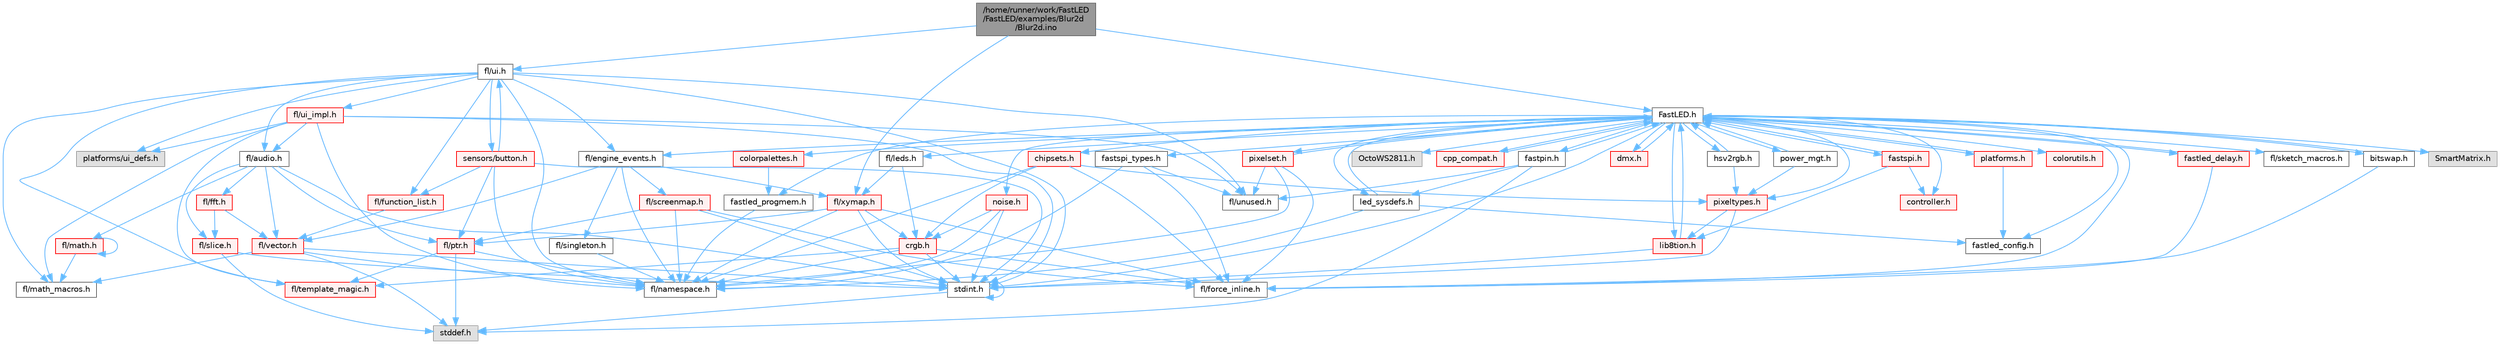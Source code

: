 digraph "/home/runner/work/FastLED/FastLED/examples/Blur2d/Blur2d.ino"
{
 // INTERACTIVE_SVG=YES
 // LATEX_PDF_SIZE
  bgcolor="transparent";
  edge [fontname=Helvetica,fontsize=10,labelfontname=Helvetica,labelfontsize=10];
  node [fontname=Helvetica,fontsize=10,shape=box,height=0.2,width=0.4];
  Node1 [id="Node000001",label="/home/runner/work/FastLED\l/FastLED/examples/Blur2d\l/Blur2d.ino",height=0.2,width=0.4,color="gray40", fillcolor="grey60", style="filled", fontcolor="black",tooltip=" "];
  Node1 -> Node2 [id="edge1_Node000001_Node000002",color="steelblue1",style="solid",tooltip=" "];
  Node2 [id="Node000002",label="fl/ui.h",height=0.2,width=0.4,color="grey40", fillcolor="white", style="filled",URL="$d9/d3b/ui_8h.html",tooltip=" "];
  Node2 -> Node3 [id="edge2_Node000002_Node000003",color="steelblue1",style="solid",tooltip=" "];
  Node3 [id="Node000003",label="stdint.h",height=0.2,width=0.4,color="grey40", fillcolor="white", style="filled",URL="$df/dd8/stdint_8h.html",tooltip=" "];
  Node3 -> Node4 [id="edge3_Node000003_Node000004",color="steelblue1",style="solid",tooltip=" "];
  Node4 [id="Node000004",label="stddef.h",height=0.2,width=0.4,color="grey60", fillcolor="#E0E0E0", style="filled",tooltip=" "];
  Node3 -> Node3 [id="edge4_Node000003_Node000003",color="steelblue1",style="solid",tooltip=" "];
  Node2 -> Node5 [id="edge5_Node000002_Node000005",color="steelblue1",style="solid",tooltip=" "];
  Node5 [id="Node000005",label="fl/audio.h",height=0.2,width=0.4,color="grey40", fillcolor="white", style="filled",URL="$da/d09/audio_8h.html",tooltip=" "];
  Node5 -> Node6 [id="edge6_Node000005_Node000006",color="steelblue1",style="solid",tooltip=" "];
  Node6 [id="Node000006",label="fl/fft.h",height=0.2,width=0.4,color="red", fillcolor="#FFF0F0", style="filled",URL="$d7/d76/fft_8h.html",tooltip=" "];
  Node6 -> Node28 [id="edge7_Node000006_Node000028",color="steelblue1",style="solid",tooltip=" "];
  Node28 [id="Node000028",label="fl/slice.h",height=0.2,width=0.4,color="red", fillcolor="#FFF0F0", style="filled",URL="$d0/d48/slice_8h.html",tooltip=" "];
  Node28 -> Node4 [id="edge8_Node000028_Node000004",color="steelblue1",style="solid",tooltip=" "];
  Node28 -> Node3 [id="edge9_Node000028_Node000003",color="steelblue1",style="solid",tooltip=" "];
  Node6 -> Node22 [id="edge10_Node000006_Node000022",color="steelblue1",style="solid",tooltip=" "];
  Node22 [id="Node000022",label="fl/vector.h",height=0.2,width=0.4,color="red", fillcolor="#FFF0F0", style="filled",URL="$d6/d68/vector_8h.html",tooltip=" "];
  Node22 -> Node4 [id="edge11_Node000022_Node000004",color="steelblue1",style="solid",tooltip=" "];
  Node22 -> Node3 [id="edge12_Node000022_Node000003",color="steelblue1",style="solid",tooltip=" "];
  Node22 -> Node17 [id="edge13_Node000022_Node000017",color="steelblue1",style="solid",tooltip=" "];
  Node17 [id="Node000017",label="fl/math_macros.h",height=0.2,width=0.4,color="grey40", fillcolor="white", style="filled",URL="$d8/db8/math__macros_8h.html",tooltip=" "];
  Node22 -> Node18 [id="edge14_Node000022_Node000018",color="steelblue1",style="solid",tooltip=" "];
  Node18 [id="Node000018",label="fl/namespace.h",height=0.2,width=0.4,color="grey40", fillcolor="white", style="filled",URL="$df/d2a/namespace_8h.html",tooltip="Implements the FastLED namespace macros."];
  Node5 -> Node13 [id="edge15_Node000005_Node000013",color="steelblue1",style="solid",tooltip=" "];
  Node13 [id="Node000013",label="fl/math.h",height=0.2,width=0.4,color="red", fillcolor="#FFF0F0", style="filled",URL="$df/db1/math_8h.html",tooltip=" "];
  Node13 -> Node17 [id="edge16_Node000013_Node000017",color="steelblue1",style="solid",tooltip=" "];
  Node13 -> Node13 [id="edge17_Node000013_Node000013",color="steelblue1",style="solid",tooltip=" "];
  Node5 -> Node19 [id="edge18_Node000005_Node000019",color="steelblue1",style="solid",tooltip=" "];
  Node19 [id="Node000019",label="fl/ptr.h",height=0.2,width=0.4,color="red", fillcolor="#FFF0F0", style="filled",URL="$dd/d98/ptr_8h.html",tooltip=" "];
  Node19 -> Node4 [id="edge19_Node000019_Node000004",color="steelblue1",style="solid",tooltip=" "];
  Node19 -> Node18 [id="edge20_Node000019_Node000018",color="steelblue1",style="solid",tooltip=" "];
  Node19 -> Node20 [id="edge21_Node000019_Node000020",color="steelblue1",style="solid",tooltip=" "];
  Node20 [id="Node000020",label="fl/template_magic.h",height=0.2,width=0.4,color="red", fillcolor="#FFF0F0", style="filled",URL="$d8/d0c/template__magic_8h.html",tooltip=" "];
  Node5 -> Node28 [id="edge22_Node000005_Node000028",color="steelblue1",style="solid",tooltip=" "];
  Node5 -> Node22 [id="edge23_Node000005_Node000022",color="steelblue1",style="solid",tooltip=" "];
  Node5 -> Node3 [id="edge24_Node000005_Node000003",color="steelblue1",style="solid",tooltip=" "];
  Node2 -> Node29 [id="edge25_Node000002_Node000029",color="steelblue1",style="solid",tooltip=" "];
  Node29 [id="Node000029",label="fl/engine_events.h",height=0.2,width=0.4,color="grey40", fillcolor="white", style="filled",URL="$db/dc0/engine__events_8h.html",tooltip=" "];
  Node29 -> Node18 [id="edge26_Node000029_Node000018",color="steelblue1",style="solid",tooltip=" "];
  Node29 -> Node30 [id="edge27_Node000029_Node000030",color="steelblue1",style="solid",tooltip=" "];
  Node30 [id="Node000030",label="fl/screenmap.h",height=0.2,width=0.4,color="red", fillcolor="#FFF0F0", style="filled",URL="$d7/d97/screenmap_8h.html",tooltip=" "];
  Node30 -> Node3 [id="edge28_Node000030_Node000003",color="steelblue1",style="solid",tooltip=" "];
  Node30 -> Node15 [id="edge29_Node000030_Node000015",color="steelblue1",style="solid",tooltip=" "];
  Node15 [id="Node000015",label="fl/force_inline.h",height=0.2,width=0.4,color="grey40", fillcolor="white", style="filled",URL="$d4/d64/force__inline_8h.html",tooltip=" "];
  Node30 -> Node19 [id="edge30_Node000030_Node000019",color="steelblue1",style="solid",tooltip=" "];
  Node30 -> Node18 [id="edge31_Node000030_Node000018",color="steelblue1",style="solid",tooltip=" "];
  Node29 -> Node36 [id="edge32_Node000029_Node000036",color="steelblue1",style="solid",tooltip=" "];
  Node36 [id="Node000036",label="fl/singleton.h",height=0.2,width=0.4,color="grey40", fillcolor="white", style="filled",URL="$d4/d0b/singleton_8h.html",tooltip=" "];
  Node36 -> Node18 [id="edge33_Node000036_Node000018",color="steelblue1",style="solid",tooltip=" "];
  Node29 -> Node22 [id="edge34_Node000029_Node000022",color="steelblue1",style="solid",tooltip=" "];
  Node29 -> Node37 [id="edge35_Node000029_Node000037",color="steelblue1",style="solid",tooltip=" "];
  Node37 [id="Node000037",label="fl/xymap.h",height=0.2,width=0.4,color="red", fillcolor="#FFF0F0", style="filled",URL="$da/d61/xymap_8h.html",tooltip=" "];
  Node37 -> Node3 [id="edge36_Node000037_Node000003",color="steelblue1",style="solid",tooltip=" "];
  Node37 -> Node38 [id="edge37_Node000037_Node000038",color="steelblue1",style="solid",tooltip=" "];
  Node38 [id="Node000038",label="crgb.h",height=0.2,width=0.4,color="red", fillcolor="#FFF0F0", style="filled",URL="$db/dd1/crgb_8h.html",tooltip="Defines the red, green, and blue (RGB) pixel struct."];
  Node38 -> Node3 [id="edge38_Node000038_Node000003",color="steelblue1",style="solid",tooltip=" "];
  Node38 -> Node18 [id="edge39_Node000038_Node000018",color="steelblue1",style="solid",tooltip=" "];
  Node38 -> Node15 [id="edge40_Node000038_Node000015",color="steelblue1",style="solid",tooltip=" "];
  Node38 -> Node20 [id="edge41_Node000038_Node000020",color="steelblue1",style="solid",tooltip=" "];
  Node37 -> Node15 [id="edge42_Node000037_Node000015",color="steelblue1",style="solid",tooltip=" "];
  Node37 -> Node18 [id="edge43_Node000037_Node000018",color="steelblue1",style="solid",tooltip=" "];
  Node37 -> Node19 [id="edge44_Node000037_Node000019",color="steelblue1",style="solid",tooltip=" "];
  Node2 -> Node43 [id="edge45_Node000002_Node000043",color="steelblue1",style="solid",tooltip=" "];
  Node43 [id="Node000043",label="fl/function_list.h",height=0.2,width=0.4,color="red", fillcolor="#FFF0F0", style="filled",URL="$d0/d64/function__list_8h.html",tooltip=" "];
  Node43 -> Node22 [id="edge46_Node000043_Node000022",color="steelblue1",style="solid",tooltip=" "];
  Node2 -> Node17 [id="edge47_Node000002_Node000017",color="steelblue1",style="solid",tooltip=" "];
  Node2 -> Node18 [id="edge48_Node000002_Node000018",color="steelblue1",style="solid",tooltip=" "];
  Node2 -> Node20 [id="edge49_Node000002_Node000020",color="steelblue1",style="solid",tooltip=" "];
  Node2 -> Node45 [id="edge50_Node000002_Node000045",color="steelblue1",style="solid",tooltip=" "];
  Node45 [id="Node000045",label="fl/ui_impl.h",height=0.2,width=0.4,color="red", fillcolor="#FFF0F0", style="filled",URL="$d6/dc0/ui__impl_8h.html",tooltip=" "];
  Node45 -> Node3 [id="edge51_Node000045_Node000003",color="steelblue1",style="solid",tooltip=" "];
  Node45 -> Node5 [id="edge52_Node000045_Node000005",color="steelblue1",style="solid",tooltip=" "];
  Node45 -> Node17 [id="edge53_Node000045_Node000017",color="steelblue1",style="solid",tooltip=" "];
  Node45 -> Node18 [id="edge54_Node000045_Node000018",color="steelblue1",style="solid",tooltip=" "];
  Node45 -> Node20 [id="edge55_Node000045_Node000020",color="steelblue1",style="solid",tooltip=" "];
  Node45 -> Node26 [id="edge56_Node000045_Node000026",color="steelblue1",style="solid",tooltip=" "];
  Node26 [id="Node000026",label="fl/unused.h",height=0.2,width=0.4,color="grey40", fillcolor="white", style="filled",URL="$d8/d4b/unused_8h.html",tooltip=" "];
  Node45 -> Node49 [id="edge57_Node000045_Node000049",color="steelblue1",style="solid",tooltip=" "];
  Node49 [id="Node000049",label="platforms/ui_defs.h",height=0.2,width=0.4,color="grey60", fillcolor="#E0E0E0", style="filled",tooltip=" "];
  Node2 -> Node26 [id="edge58_Node000002_Node000026",color="steelblue1",style="solid",tooltip=" "];
  Node2 -> Node49 [id="edge59_Node000002_Node000049",color="steelblue1",style="solid",tooltip=" "];
  Node2 -> Node50 [id="edge60_Node000002_Node000050",color="steelblue1",style="solid",tooltip=" "];
  Node50 [id="Node000050",label="sensors/button.h",height=0.2,width=0.4,color="red", fillcolor="#FFF0F0", style="filled",URL="$d7/d0e/button_8h.html",tooltip=" "];
  Node50 -> Node3 [id="edge61_Node000050_Node000003",color="steelblue1",style="solid",tooltip=" "];
  Node50 -> Node43 [id="edge62_Node000050_Node000043",color="steelblue1",style="solid",tooltip=" "];
  Node50 -> Node18 [id="edge63_Node000050_Node000018",color="steelblue1",style="solid",tooltip=" "];
  Node50 -> Node19 [id="edge64_Node000050_Node000019",color="steelblue1",style="solid",tooltip=" "];
  Node50 -> Node2 [id="edge65_Node000050_Node000002",color="steelblue1",style="solid",tooltip=" "];
  Node1 -> Node37 [id="edge66_Node000001_Node000037",color="steelblue1",style="solid",tooltip=" "];
  Node1 -> Node52 [id="edge67_Node000001_Node000052",color="steelblue1",style="solid",tooltip=" "];
  Node52 [id="Node000052",label="FastLED.h",height=0.2,width=0.4,color="grey40", fillcolor="white", style="filled",URL="$db/d97/_fast_l_e_d_8h.html",tooltip="central include file for FastLED, defines the CFastLED class/object"];
  Node52 -> Node3 [id="edge68_Node000052_Node000003",color="steelblue1",style="solid",tooltip=" "];
  Node52 -> Node53 [id="edge69_Node000052_Node000053",color="steelblue1",style="solid",tooltip=" "];
  Node53 [id="Node000053",label="SmartMatrix.h",height=0.2,width=0.4,color="grey60", fillcolor="#E0E0E0", style="filled",tooltip=" "];
  Node52 -> Node54 [id="edge70_Node000052_Node000054",color="steelblue1",style="solid",tooltip=" "];
  Node54 [id="Node000054",label="OctoWS2811.h",height=0.2,width=0.4,color="grey60", fillcolor="#E0E0E0", style="filled",tooltip=" "];
  Node52 -> Node15 [id="edge71_Node000052_Node000015",color="steelblue1",style="solid",tooltip=" "];
  Node52 -> Node55 [id="edge72_Node000052_Node000055",color="steelblue1",style="solid",tooltip=" "];
  Node55 [id="Node000055",label="cpp_compat.h",height=0.2,width=0.4,color="red", fillcolor="#FFF0F0", style="filled",URL="$d9/d13/cpp__compat_8h.html",tooltip="Compatibility functions based on C++ version."];
  Node55 -> Node52 [id="edge73_Node000055_Node000052",color="steelblue1",style="solid",tooltip=" "];
  Node52 -> Node57 [id="edge74_Node000052_Node000057",color="steelblue1",style="solid",tooltip=" "];
  Node57 [id="Node000057",label="fastled_config.h",height=0.2,width=0.4,color="grey40", fillcolor="white", style="filled",URL="$d5/d11/fastled__config_8h.html",tooltip="Contains definitions that can be used to configure FastLED at compile time."];
  Node52 -> Node58 [id="edge75_Node000052_Node000058",color="steelblue1",style="solid",tooltip=" "];
  Node58 [id="Node000058",label="led_sysdefs.h",height=0.2,width=0.4,color="grey40", fillcolor="white", style="filled",URL="$d9/d3e/led__sysdefs_8h.html",tooltip="Determines which platform system definitions to include."];
  Node58 -> Node52 [id="edge76_Node000058_Node000052",color="steelblue1",style="solid",tooltip=" "];
  Node58 -> Node57 [id="edge77_Node000058_Node000057",color="steelblue1",style="solid",tooltip=" "];
  Node58 -> Node18 [id="edge78_Node000058_Node000018",color="steelblue1",style="solid",tooltip=" "];
  Node52 -> Node59 [id="edge79_Node000052_Node000059",color="steelblue1",style="solid",tooltip=" "];
  Node59 [id="Node000059",label="fastled_delay.h",height=0.2,width=0.4,color="red", fillcolor="#FFF0F0", style="filled",URL="$d0/da8/fastled__delay_8h.html",tooltip="Utility functions and classes for managing delay cycles."];
  Node59 -> Node52 [id="edge80_Node000059_Node000052",color="steelblue1",style="solid",tooltip=" "];
  Node59 -> Node15 [id="edge81_Node000059_Node000015",color="steelblue1",style="solid",tooltip=" "];
  Node52 -> Node61 [id="edge82_Node000052_Node000061",color="steelblue1",style="solid",tooltip=" "];
  Node61 [id="Node000061",label="bitswap.h",height=0.2,width=0.4,color="grey40", fillcolor="white", style="filled",URL="$de/ded/bitswap_8h.html",tooltip="Functions for doing a rotation of bits/bytes used by parallel output."];
  Node61 -> Node52 [id="edge83_Node000061_Node000052",color="steelblue1",style="solid",tooltip=" "];
  Node61 -> Node15 [id="edge84_Node000061_Node000015",color="steelblue1",style="solid",tooltip=" "];
  Node52 -> Node62 [id="edge85_Node000052_Node000062",color="steelblue1",style="solid",tooltip=" "];
  Node62 [id="Node000062",label="controller.h",height=0.2,width=0.4,color="red", fillcolor="#FFF0F0", style="filled",URL="$d2/dd9/controller_8h.html",tooltip="deprecated: base definitions used by led controllers for writing out led data"];
  Node52 -> Node83 [id="edge86_Node000052_Node000083",color="steelblue1",style="solid",tooltip=" "];
  Node83 [id="Node000083",label="fastpin.h",height=0.2,width=0.4,color="grey40", fillcolor="white", style="filled",URL="$db/d65/fastpin_8h.html",tooltip="Class base definitions for defining fast pin access."];
  Node83 -> Node52 [id="edge87_Node000083_Node000052",color="steelblue1",style="solid",tooltip=" "];
  Node83 -> Node58 [id="edge88_Node000083_Node000058",color="steelblue1",style="solid",tooltip=" "];
  Node83 -> Node4 [id="edge89_Node000083_Node000004",color="steelblue1",style="solid",tooltip=" "];
  Node83 -> Node26 [id="edge90_Node000083_Node000026",color="steelblue1",style="solid",tooltip=" "];
  Node52 -> Node84 [id="edge91_Node000052_Node000084",color="steelblue1",style="solid",tooltip=" "];
  Node84 [id="Node000084",label="fastspi_types.h",height=0.2,width=0.4,color="grey40", fillcolor="white", style="filled",URL="$d2/ddb/fastspi__types_8h.html",tooltip="Data types and constants used by SPI interfaces."];
  Node84 -> Node15 [id="edge92_Node000084_Node000015",color="steelblue1",style="solid",tooltip=" "];
  Node84 -> Node18 [id="edge93_Node000084_Node000018",color="steelblue1",style="solid",tooltip=" "];
  Node84 -> Node26 [id="edge94_Node000084_Node000026",color="steelblue1",style="solid",tooltip=" "];
  Node52 -> Node85 [id="edge95_Node000052_Node000085",color="steelblue1",style="solid",tooltip=" "];
  Node85 [id="Node000085",label="dmx.h",height=0.2,width=0.4,color="red", fillcolor="#FFF0F0", style="filled",URL="$d3/de1/dmx_8h.html",tooltip="Defines the DMX512-based LED controllers."];
  Node85 -> Node52 [id="edge96_Node000085_Node000052",color="steelblue1",style="solid",tooltip=" "];
  Node52 -> Node88 [id="edge97_Node000052_Node000088",color="steelblue1",style="solid",tooltip=" "];
  Node88 [id="Node000088",label="platforms.h",height=0.2,width=0.4,color="red", fillcolor="#FFF0F0", style="filled",URL="$da/dc9/platforms_8h.html",tooltip="Determines which platforms headers to include."];
  Node88 -> Node52 [id="edge98_Node000088_Node000052",color="steelblue1",style="solid",tooltip=" "];
  Node88 -> Node57 [id="edge99_Node000088_Node000057",color="steelblue1",style="solid",tooltip=" "];
  Node52 -> Node90 [id="edge100_Node000052_Node000090",color="steelblue1",style="solid",tooltip=" "];
  Node90 [id="Node000090",label="fastled_progmem.h",height=0.2,width=0.4,color="grey40", fillcolor="white", style="filled",URL="$df/dab/fastled__progmem_8h.html",tooltip="Wrapper definitions to allow seamless use of PROGMEM in environments that have it."];
  Node90 -> Node18 [id="edge101_Node000090_Node000018",color="steelblue1",style="solid",tooltip=" "];
  Node52 -> Node65 [id="edge102_Node000052_Node000065",color="steelblue1",style="solid",tooltip=" "];
  Node65 [id="Node000065",label="lib8tion.h",height=0.2,width=0.4,color="red", fillcolor="#FFF0F0", style="filled",URL="$df/da5/lib8tion_8h.html",tooltip="Fast, efficient 8-bit math functions specifically designed for high-performance LED programming."];
  Node65 -> Node52 [id="edge103_Node000065_Node000052",color="steelblue1",style="solid",tooltip=" "];
  Node65 -> Node3 [id="edge104_Node000065_Node000003",color="steelblue1",style="solid",tooltip=" "];
  Node52 -> Node64 [id="edge105_Node000052_Node000064",color="steelblue1",style="solid",tooltip=" "];
  Node64 [id="Node000064",label="pixeltypes.h",height=0.2,width=0.4,color="red", fillcolor="#FFF0F0", style="filled",URL="$d2/dba/pixeltypes_8h.html",tooltip="Includes defintions for RGB and HSV pixels."];
  Node64 -> Node3 [id="edge106_Node000064_Node000003",color="steelblue1",style="solid",tooltip=" "];
  Node64 -> Node65 [id="edge107_Node000064_Node000065",color="steelblue1",style="solid",tooltip=" "];
  Node52 -> Node91 [id="edge108_Node000052_Node000091",color="steelblue1",style="solid",tooltip=" "];
  Node91 [id="Node000091",label="hsv2rgb.h",height=0.2,width=0.4,color="grey40", fillcolor="white", style="filled",URL="$de/d9a/hsv2rgb_8h.html",tooltip="Functions to convert from the HSV colorspace to the RGB colorspace."];
  Node91 -> Node52 [id="edge109_Node000091_Node000052",color="steelblue1",style="solid",tooltip=" "];
  Node91 -> Node64 [id="edge110_Node000091_Node000064",color="steelblue1",style="solid",tooltip=" "];
  Node52 -> Node92 [id="edge111_Node000052_Node000092",color="steelblue1",style="solid",tooltip=" "];
  Node92 [id="Node000092",label="colorutils.h",height=0.2,width=0.4,color="red", fillcolor="#FFF0F0", style="filled",URL="$d1/dfb/colorutils_8h.html",tooltip=" "];
  Node52 -> Node97 [id="edge112_Node000052_Node000097",color="steelblue1",style="solid",tooltip=" "];
  Node97 [id="Node000097",label="pixelset.h",height=0.2,width=0.4,color="red", fillcolor="#FFF0F0", style="filled",URL="$d4/d46/pixelset_8h.html",tooltip="Declares classes for managing logical groups of LEDs."];
  Node97 -> Node15 [id="edge113_Node000097_Node000015",color="steelblue1",style="solid",tooltip=" "];
  Node97 -> Node18 [id="edge114_Node000097_Node000018",color="steelblue1",style="solid",tooltip=" "];
  Node97 -> Node26 [id="edge115_Node000097_Node000026",color="steelblue1",style="solid",tooltip=" "];
  Node97 -> Node52 [id="edge116_Node000097_Node000052",color="steelblue1",style="solid",tooltip=" "];
  Node52 -> Node98 [id="edge117_Node000052_Node000098",color="steelblue1",style="solid",tooltip=" "];
  Node98 [id="Node000098",label="colorpalettes.h",height=0.2,width=0.4,color="red", fillcolor="#FFF0F0", style="filled",URL="$dc/dcc/colorpalettes_8h.html",tooltip="Declarations for the predefined color palettes supplied by FastLED."];
  Node98 -> Node90 [id="edge118_Node000098_Node000090",color="steelblue1",style="solid",tooltip=" "];
  Node52 -> Node99 [id="edge119_Node000052_Node000099",color="steelblue1",style="solid",tooltip=" "];
  Node99 [id="Node000099",label="noise.h",height=0.2,width=0.4,color="red", fillcolor="#FFF0F0", style="filled",URL="$d1/d31/noise_8h.html",tooltip="Functions to generate and fill arrays with noise."];
  Node99 -> Node3 [id="edge120_Node000099_Node000003",color="steelblue1",style="solid",tooltip=" "];
  Node99 -> Node38 [id="edge121_Node000099_Node000038",color="steelblue1",style="solid",tooltip=" "];
  Node99 -> Node18 [id="edge122_Node000099_Node000018",color="steelblue1",style="solid",tooltip=" "];
  Node52 -> Node100 [id="edge123_Node000052_Node000100",color="steelblue1",style="solid",tooltip=" "];
  Node100 [id="Node000100",label="power_mgt.h",height=0.2,width=0.4,color="grey40", fillcolor="white", style="filled",URL="$dc/d5b/power__mgt_8h.html",tooltip="Functions to limit the power used by FastLED."];
  Node100 -> Node52 [id="edge124_Node000100_Node000052",color="steelblue1",style="solid",tooltip=" "];
  Node100 -> Node64 [id="edge125_Node000100_Node000064",color="steelblue1",style="solid",tooltip=" "];
  Node52 -> Node101 [id="edge126_Node000052_Node000101",color="steelblue1",style="solid",tooltip=" "];
  Node101 [id="Node000101",label="fastspi.h",height=0.2,width=0.4,color="red", fillcolor="#FFF0F0", style="filled",URL="$d6/ddc/fastspi_8h.html",tooltip="Serial peripheral interface (SPI) definitions per platform."];
  Node101 -> Node52 [id="edge127_Node000101_Node000052",color="steelblue1",style="solid",tooltip=" "];
  Node101 -> Node62 [id="edge128_Node000101_Node000062",color="steelblue1",style="solid",tooltip=" "];
  Node101 -> Node65 [id="edge129_Node000101_Node000065",color="steelblue1",style="solid",tooltip=" "];
  Node52 -> Node103 [id="edge130_Node000052_Node000103",color="steelblue1",style="solid",tooltip=" "];
  Node103 [id="Node000103",label="chipsets.h",height=0.2,width=0.4,color="red", fillcolor="#FFF0F0", style="filled",URL="$db/d66/chipsets_8h.html",tooltip="Contains the bulk of the definitions for the various LED chipsets supported."];
  Node103 -> Node64 [id="edge131_Node000103_Node000064",color="steelblue1",style="solid",tooltip=" "];
  Node103 -> Node15 [id="edge132_Node000103_Node000015",color="steelblue1",style="solid",tooltip=" "];
  Node103 -> Node38 [id="edge133_Node000103_Node000038",color="steelblue1",style="solid",tooltip=" "];
  Node103 -> Node18 [id="edge134_Node000103_Node000018",color="steelblue1",style="solid",tooltip=" "];
  Node52 -> Node29 [id="edge135_Node000052_Node000029",color="steelblue1",style="solid",tooltip=" "];
  Node52 -> Node104 [id="edge136_Node000052_Node000104",color="steelblue1",style="solid",tooltip=" "];
  Node104 [id="Node000104",label="fl/leds.h",height=0.2,width=0.4,color="grey40", fillcolor="white", style="filled",URL="$da/d78/leds_8h.html",tooltip=" "];
  Node104 -> Node38 [id="edge137_Node000104_Node000038",color="steelblue1",style="solid",tooltip=" "];
  Node104 -> Node37 [id="edge138_Node000104_Node000037",color="steelblue1",style="solid",tooltip=" "];
  Node52 -> Node105 [id="edge139_Node000052_Node000105",color="steelblue1",style="solid",tooltip=" "];
  Node105 [id="Node000105",label="fl/sketch_macros.h",height=0.2,width=0.4,color="grey40", fillcolor="white", style="filled",URL="$d1/dbc/sketch__macros_8h.html",tooltip=" "];
}
